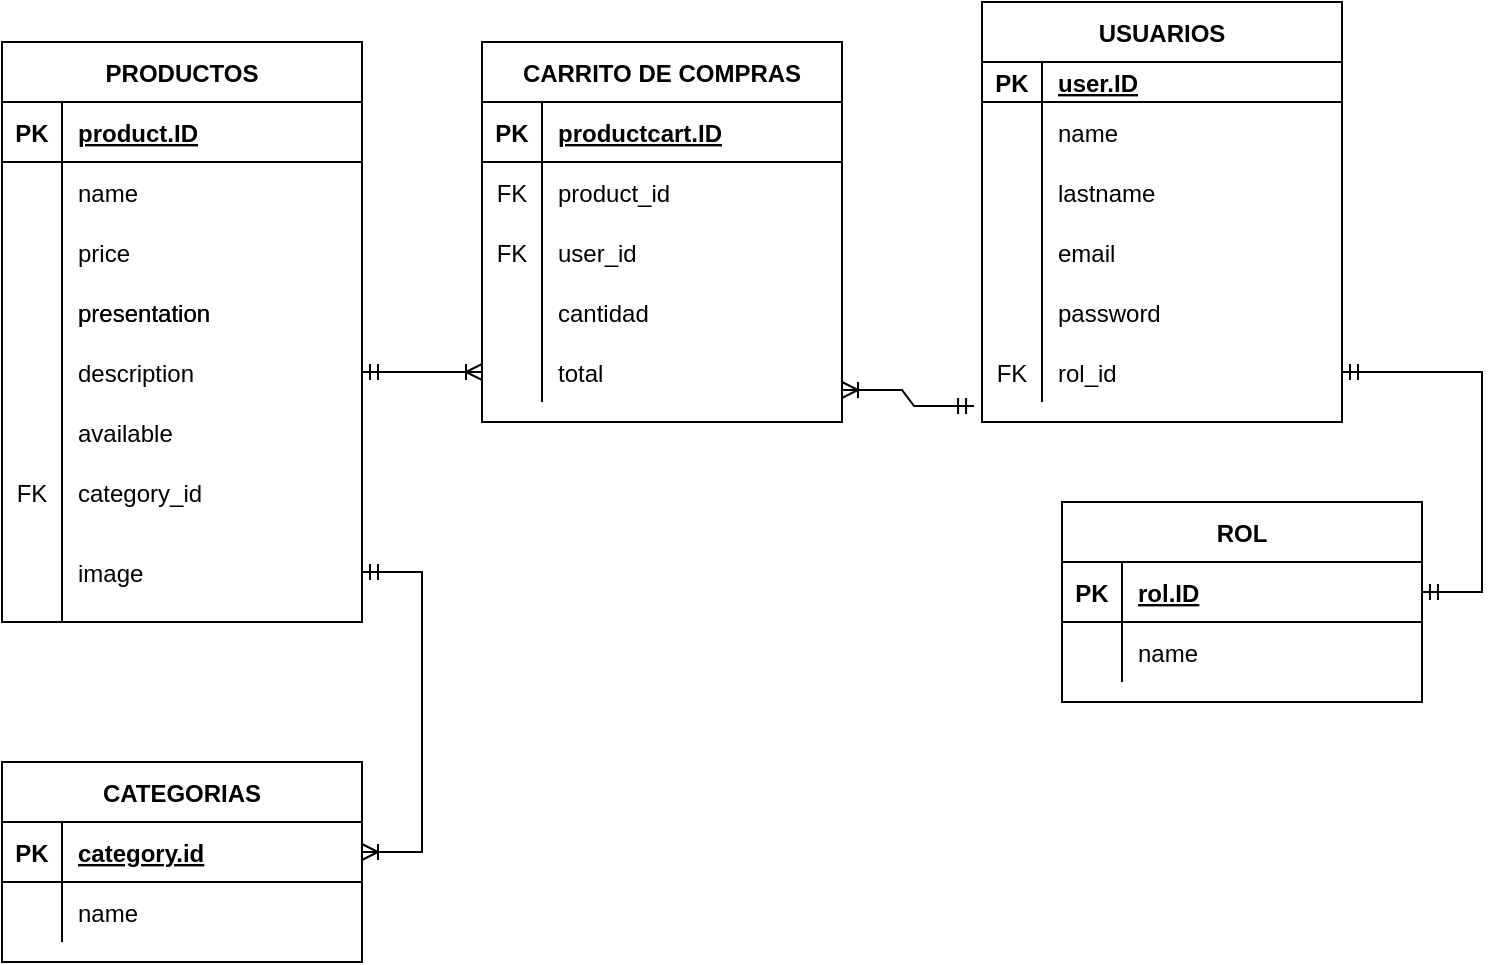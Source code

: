 <mxfile version="20.0.4" type="github">
  <diagram id="IZBgdlyddjeCFx5PPigN" name="Page-1">
    <mxGraphModel dx="868" dy="482" grid="1" gridSize="10" guides="1" tooltips="1" connect="1" arrows="1" fold="1" page="1" pageScale="1" pageWidth="827" pageHeight="1169" math="0" shadow="0">
      <root>
        <mxCell id="0" />
        <mxCell id="1" parent="0" />
        <mxCell id="s-Ymeiy-J0BRBuVU-5hb-1" value="CATEGORIAS" style="shape=table;startSize=30;container=1;collapsible=1;childLayout=tableLayout;fixedRows=1;rowLines=0;fontStyle=1;align=center;resizeLast=1;" vertex="1" parent="1">
          <mxGeometry x="90" y="420" width="180" height="100" as="geometry" />
        </mxCell>
        <mxCell id="s-Ymeiy-J0BRBuVU-5hb-2" value="" style="shape=tableRow;horizontal=0;startSize=0;swimlaneHead=0;swimlaneBody=0;fillColor=none;collapsible=0;dropTarget=0;points=[[0,0.5],[1,0.5]];portConstraint=eastwest;top=0;left=0;right=0;bottom=1;" vertex="1" parent="s-Ymeiy-J0BRBuVU-5hb-1">
          <mxGeometry y="30" width="180" height="30" as="geometry" />
        </mxCell>
        <mxCell id="s-Ymeiy-J0BRBuVU-5hb-3" value="PK" style="shape=partialRectangle;connectable=0;fillColor=none;top=0;left=0;bottom=0;right=0;fontStyle=1;overflow=hidden;" vertex="1" parent="s-Ymeiy-J0BRBuVU-5hb-2">
          <mxGeometry width="30" height="30" as="geometry">
            <mxRectangle width="30" height="30" as="alternateBounds" />
          </mxGeometry>
        </mxCell>
        <mxCell id="s-Ymeiy-J0BRBuVU-5hb-4" value="category.id" style="shape=partialRectangle;connectable=0;fillColor=none;top=0;left=0;bottom=0;right=0;align=left;spacingLeft=6;fontStyle=5;overflow=hidden;" vertex="1" parent="s-Ymeiy-J0BRBuVU-5hb-2">
          <mxGeometry x="30" width="150" height="30" as="geometry">
            <mxRectangle width="150" height="30" as="alternateBounds" />
          </mxGeometry>
        </mxCell>
        <mxCell id="s-Ymeiy-J0BRBuVU-5hb-5" value="" style="shape=tableRow;horizontal=0;startSize=0;swimlaneHead=0;swimlaneBody=0;fillColor=none;collapsible=0;dropTarget=0;points=[[0,0.5],[1,0.5]];portConstraint=eastwest;top=0;left=0;right=0;bottom=0;" vertex="1" parent="s-Ymeiy-J0BRBuVU-5hb-1">
          <mxGeometry y="60" width="180" height="30" as="geometry" />
        </mxCell>
        <mxCell id="s-Ymeiy-J0BRBuVU-5hb-6" value="" style="shape=partialRectangle;connectable=0;fillColor=none;top=0;left=0;bottom=0;right=0;editable=1;overflow=hidden;" vertex="1" parent="s-Ymeiy-J0BRBuVU-5hb-5">
          <mxGeometry width="30" height="30" as="geometry">
            <mxRectangle width="30" height="30" as="alternateBounds" />
          </mxGeometry>
        </mxCell>
        <mxCell id="s-Ymeiy-J0BRBuVU-5hb-7" value="name" style="shape=partialRectangle;connectable=0;fillColor=none;top=0;left=0;bottom=0;right=0;align=left;spacingLeft=6;overflow=hidden;" vertex="1" parent="s-Ymeiy-J0BRBuVU-5hb-5">
          <mxGeometry x="30" width="150" height="30" as="geometry">
            <mxRectangle width="150" height="30" as="alternateBounds" />
          </mxGeometry>
        </mxCell>
        <mxCell id="s-Ymeiy-J0BRBuVU-5hb-14" value="USUARIOS" style="shape=table;startSize=30;container=1;collapsible=1;childLayout=tableLayout;fixedRows=1;rowLines=0;fontStyle=1;align=center;resizeLast=1;" vertex="1" parent="1">
          <mxGeometry x="580" y="40" width="180" height="210" as="geometry" />
        </mxCell>
        <mxCell id="s-Ymeiy-J0BRBuVU-5hb-15" value="" style="shape=tableRow;horizontal=0;startSize=0;swimlaneHead=0;swimlaneBody=0;fillColor=none;collapsible=0;dropTarget=0;points=[[0,0.5],[1,0.5]];portConstraint=eastwest;top=0;left=0;right=0;bottom=1;" vertex="1" parent="s-Ymeiy-J0BRBuVU-5hb-14">
          <mxGeometry y="30" width="180" height="20" as="geometry" />
        </mxCell>
        <mxCell id="s-Ymeiy-J0BRBuVU-5hb-16" value="PK" style="shape=partialRectangle;connectable=0;fillColor=none;top=0;left=0;bottom=0;right=0;fontStyle=1;overflow=hidden;" vertex="1" parent="s-Ymeiy-J0BRBuVU-5hb-15">
          <mxGeometry width="30" height="20" as="geometry">
            <mxRectangle width="30" height="20" as="alternateBounds" />
          </mxGeometry>
        </mxCell>
        <mxCell id="s-Ymeiy-J0BRBuVU-5hb-17" value="user.ID" style="shape=partialRectangle;connectable=0;fillColor=none;top=0;left=0;bottom=0;right=0;align=left;spacingLeft=6;fontStyle=5;overflow=hidden;" vertex="1" parent="s-Ymeiy-J0BRBuVU-5hb-15">
          <mxGeometry x="30" width="150" height="20" as="geometry">
            <mxRectangle width="150" height="20" as="alternateBounds" />
          </mxGeometry>
        </mxCell>
        <mxCell id="s-Ymeiy-J0BRBuVU-5hb-18" value="" style="shape=tableRow;horizontal=0;startSize=0;swimlaneHead=0;swimlaneBody=0;fillColor=none;collapsible=0;dropTarget=0;points=[[0,0.5],[1,0.5]];portConstraint=eastwest;top=0;left=0;right=0;bottom=0;" vertex="1" parent="s-Ymeiy-J0BRBuVU-5hb-14">
          <mxGeometry y="50" width="180" height="30" as="geometry" />
        </mxCell>
        <mxCell id="s-Ymeiy-J0BRBuVU-5hb-19" value="" style="shape=partialRectangle;connectable=0;fillColor=none;top=0;left=0;bottom=0;right=0;editable=1;overflow=hidden;" vertex="1" parent="s-Ymeiy-J0BRBuVU-5hb-18">
          <mxGeometry width="30" height="30" as="geometry">
            <mxRectangle width="30" height="30" as="alternateBounds" />
          </mxGeometry>
        </mxCell>
        <mxCell id="s-Ymeiy-J0BRBuVU-5hb-20" value="name" style="shape=partialRectangle;connectable=0;fillColor=none;top=0;left=0;bottom=0;right=0;align=left;spacingLeft=6;overflow=hidden;" vertex="1" parent="s-Ymeiy-J0BRBuVU-5hb-18">
          <mxGeometry x="30" width="150" height="30" as="geometry">
            <mxRectangle width="150" height="30" as="alternateBounds" />
          </mxGeometry>
        </mxCell>
        <mxCell id="s-Ymeiy-J0BRBuVU-5hb-21" value="" style="shape=tableRow;horizontal=0;startSize=0;swimlaneHead=0;swimlaneBody=0;fillColor=none;collapsible=0;dropTarget=0;points=[[0,0.5],[1,0.5]];portConstraint=eastwest;top=0;left=0;right=0;bottom=0;" vertex="1" parent="s-Ymeiy-J0BRBuVU-5hb-14">
          <mxGeometry y="80" width="180" height="30" as="geometry" />
        </mxCell>
        <mxCell id="s-Ymeiy-J0BRBuVU-5hb-22" value="" style="shape=partialRectangle;connectable=0;fillColor=none;top=0;left=0;bottom=0;right=0;editable=1;overflow=hidden;" vertex="1" parent="s-Ymeiy-J0BRBuVU-5hb-21">
          <mxGeometry width="30" height="30" as="geometry">
            <mxRectangle width="30" height="30" as="alternateBounds" />
          </mxGeometry>
        </mxCell>
        <mxCell id="s-Ymeiy-J0BRBuVU-5hb-23" value="lastname" style="shape=partialRectangle;connectable=0;fillColor=none;top=0;left=0;bottom=0;right=0;align=left;spacingLeft=6;overflow=hidden;" vertex="1" parent="s-Ymeiy-J0BRBuVU-5hb-21">
          <mxGeometry x="30" width="150" height="30" as="geometry">
            <mxRectangle width="150" height="30" as="alternateBounds" />
          </mxGeometry>
        </mxCell>
        <mxCell id="s-Ymeiy-J0BRBuVU-5hb-24" value="" style="shape=tableRow;horizontal=0;startSize=0;swimlaneHead=0;swimlaneBody=0;fillColor=none;collapsible=0;dropTarget=0;points=[[0,0.5],[1,0.5]];portConstraint=eastwest;top=0;left=0;right=0;bottom=0;" vertex="1" parent="s-Ymeiy-J0BRBuVU-5hb-14">
          <mxGeometry y="110" width="180" height="30" as="geometry" />
        </mxCell>
        <mxCell id="s-Ymeiy-J0BRBuVU-5hb-25" value="" style="shape=partialRectangle;connectable=0;fillColor=none;top=0;left=0;bottom=0;right=0;editable=1;overflow=hidden;" vertex="1" parent="s-Ymeiy-J0BRBuVU-5hb-24">
          <mxGeometry width="30" height="30" as="geometry">
            <mxRectangle width="30" height="30" as="alternateBounds" />
          </mxGeometry>
        </mxCell>
        <mxCell id="s-Ymeiy-J0BRBuVU-5hb-26" value="email" style="shape=partialRectangle;connectable=0;fillColor=none;top=0;left=0;bottom=0;right=0;align=left;spacingLeft=6;overflow=hidden;" vertex="1" parent="s-Ymeiy-J0BRBuVU-5hb-24">
          <mxGeometry x="30" width="150" height="30" as="geometry">
            <mxRectangle width="150" height="30" as="alternateBounds" />
          </mxGeometry>
        </mxCell>
        <mxCell id="s-Ymeiy-J0BRBuVU-5hb-125" value="" style="shape=tableRow;horizontal=0;startSize=0;swimlaneHead=0;swimlaneBody=0;fillColor=none;collapsible=0;dropTarget=0;points=[[0,0.5],[1,0.5]];portConstraint=eastwest;top=0;left=0;right=0;bottom=0;" vertex="1" parent="s-Ymeiy-J0BRBuVU-5hb-14">
          <mxGeometry y="140" width="180" height="30" as="geometry" />
        </mxCell>
        <mxCell id="s-Ymeiy-J0BRBuVU-5hb-126" value="" style="shape=partialRectangle;connectable=0;fillColor=none;top=0;left=0;bottom=0;right=0;editable=1;overflow=hidden;" vertex="1" parent="s-Ymeiy-J0BRBuVU-5hb-125">
          <mxGeometry width="30" height="30" as="geometry">
            <mxRectangle width="30" height="30" as="alternateBounds" />
          </mxGeometry>
        </mxCell>
        <mxCell id="s-Ymeiy-J0BRBuVU-5hb-127" value="password" style="shape=partialRectangle;connectable=0;fillColor=none;top=0;left=0;bottom=0;right=0;align=left;spacingLeft=6;overflow=hidden;" vertex="1" parent="s-Ymeiy-J0BRBuVU-5hb-125">
          <mxGeometry x="30" width="150" height="30" as="geometry">
            <mxRectangle width="150" height="30" as="alternateBounds" />
          </mxGeometry>
        </mxCell>
        <mxCell id="s-Ymeiy-J0BRBuVU-5hb-57" value="" style="shape=tableRow;horizontal=0;startSize=0;swimlaneHead=0;swimlaneBody=0;fillColor=none;collapsible=0;dropTarget=0;points=[[0,0.5],[1,0.5]];portConstraint=eastwest;top=0;left=0;right=0;bottom=0;" vertex="1" parent="s-Ymeiy-J0BRBuVU-5hb-14">
          <mxGeometry y="170" width="180" height="30" as="geometry" />
        </mxCell>
        <mxCell id="s-Ymeiy-J0BRBuVU-5hb-58" value="FK" style="shape=partialRectangle;connectable=0;fillColor=none;top=0;left=0;bottom=0;right=0;editable=1;overflow=hidden;" vertex="1" parent="s-Ymeiy-J0BRBuVU-5hb-57">
          <mxGeometry width="30" height="30" as="geometry">
            <mxRectangle width="30" height="30" as="alternateBounds" />
          </mxGeometry>
        </mxCell>
        <mxCell id="s-Ymeiy-J0BRBuVU-5hb-59" value="rol_id" style="shape=partialRectangle;connectable=0;fillColor=none;top=0;left=0;bottom=0;right=0;align=left;spacingLeft=6;overflow=hidden;" vertex="1" parent="s-Ymeiy-J0BRBuVU-5hb-57">
          <mxGeometry x="30" width="150" height="30" as="geometry">
            <mxRectangle width="150" height="30" as="alternateBounds" />
          </mxGeometry>
        </mxCell>
        <mxCell id="s-Ymeiy-J0BRBuVU-5hb-27" value="PRODUCTOS" style="shape=table;startSize=30;container=1;collapsible=1;childLayout=tableLayout;fixedRows=1;rowLines=0;fontStyle=1;align=center;resizeLast=1;" vertex="1" parent="1">
          <mxGeometry x="90" y="60" width="180" height="290" as="geometry" />
        </mxCell>
        <mxCell id="s-Ymeiy-J0BRBuVU-5hb-28" value="" style="shape=tableRow;horizontal=0;startSize=0;swimlaneHead=0;swimlaneBody=0;fillColor=none;collapsible=0;dropTarget=0;points=[[0,0.5],[1,0.5]];portConstraint=eastwest;top=0;left=0;right=0;bottom=1;" vertex="1" parent="s-Ymeiy-J0BRBuVU-5hb-27">
          <mxGeometry y="30" width="180" height="30" as="geometry" />
        </mxCell>
        <mxCell id="s-Ymeiy-J0BRBuVU-5hb-29" value="PK" style="shape=partialRectangle;connectable=0;fillColor=none;top=0;left=0;bottom=0;right=0;fontStyle=1;overflow=hidden;" vertex="1" parent="s-Ymeiy-J0BRBuVU-5hb-28">
          <mxGeometry width="30" height="30" as="geometry">
            <mxRectangle width="30" height="30" as="alternateBounds" />
          </mxGeometry>
        </mxCell>
        <mxCell id="s-Ymeiy-J0BRBuVU-5hb-30" value="product.ID" style="shape=partialRectangle;connectable=0;fillColor=none;top=0;left=0;bottom=0;right=0;align=left;spacingLeft=6;fontStyle=5;overflow=hidden;" vertex="1" parent="s-Ymeiy-J0BRBuVU-5hb-28">
          <mxGeometry x="30" width="150" height="30" as="geometry">
            <mxRectangle width="150" height="30" as="alternateBounds" />
          </mxGeometry>
        </mxCell>
        <mxCell id="s-Ymeiy-J0BRBuVU-5hb-31" value="" style="shape=tableRow;horizontal=0;startSize=0;swimlaneHead=0;swimlaneBody=0;fillColor=none;collapsible=0;dropTarget=0;points=[[0,0.5],[1,0.5]];portConstraint=eastwest;top=0;left=0;right=0;bottom=0;" vertex="1" parent="s-Ymeiy-J0BRBuVU-5hb-27">
          <mxGeometry y="60" width="180" height="30" as="geometry" />
        </mxCell>
        <mxCell id="s-Ymeiy-J0BRBuVU-5hb-32" value="" style="shape=partialRectangle;connectable=0;fillColor=none;top=0;left=0;bottom=0;right=0;editable=1;overflow=hidden;" vertex="1" parent="s-Ymeiy-J0BRBuVU-5hb-31">
          <mxGeometry width="30" height="30" as="geometry">
            <mxRectangle width="30" height="30" as="alternateBounds" />
          </mxGeometry>
        </mxCell>
        <mxCell id="s-Ymeiy-J0BRBuVU-5hb-33" value="name" style="shape=partialRectangle;connectable=0;fillColor=none;top=0;left=0;bottom=0;right=0;align=left;spacingLeft=6;overflow=hidden;" vertex="1" parent="s-Ymeiy-J0BRBuVU-5hb-31">
          <mxGeometry x="30" width="150" height="30" as="geometry">
            <mxRectangle width="150" height="30" as="alternateBounds" />
          </mxGeometry>
        </mxCell>
        <mxCell id="s-Ymeiy-J0BRBuVU-5hb-34" value="" style="shape=tableRow;horizontal=0;startSize=0;swimlaneHead=0;swimlaneBody=0;fillColor=none;collapsible=0;dropTarget=0;points=[[0,0.5],[1,0.5]];portConstraint=eastwest;top=0;left=0;right=0;bottom=0;" vertex="1" parent="s-Ymeiy-J0BRBuVU-5hb-27">
          <mxGeometry y="90" width="180" height="30" as="geometry" />
        </mxCell>
        <mxCell id="s-Ymeiy-J0BRBuVU-5hb-35" value="" style="shape=partialRectangle;connectable=0;fillColor=none;top=0;left=0;bottom=0;right=0;editable=1;overflow=hidden;" vertex="1" parent="s-Ymeiy-J0BRBuVU-5hb-34">
          <mxGeometry width="30" height="30" as="geometry">
            <mxRectangle width="30" height="30" as="alternateBounds" />
          </mxGeometry>
        </mxCell>
        <mxCell id="s-Ymeiy-J0BRBuVU-5hb-36" value="price" style="shape=partialRectangle;connectable=0;fillColor=none;top=0;left=0;bottom=0;right=0;align=left;spacingLeft=6;overflow=hidden;" vertex="1" parent="s-Ymeiy-J0BRBuVU-5hb-34">
          <mxGeometry x="30" width="150" height="30" as="geometry">
            <mxRectangle width="150" height="30" as="alternateBounds" />
          </mxGeometry>
        </mxCell>
        <mxCell id="s-Ymeiy-J0BRBuVU-5hb-42" value="" style="shape=tableRow;horizontal=0;startSize=0;swimlaneHead=0;swimlaneBody=0;fillColor=none;collapsible=0;dropTarget=0;points=[[0,0.5],[1,0.5]];portConstraint=eastwest;top=0;left=0;right=0;bottom=0;" vertex="1" parent="s-Ymeiy-J0BRBuVU-5hb-27">
          <mxGeometry y="120" width="180" height="30" as="geometry" />
        </mxCell>
        <mxCell id="s-Ymeiy-J0BRBuVU-5hb-43" value="" style="shape=partialRectangle;connectable=0;fillColor=none;top=0;left=0;bottom=0;right=0;editable=1;overflow=hidden;" vertex="1" parent="s-Ymeiy-J0BRBuVU-5hb-42">
          <mxGeometry width="30" height="30" as="geometry">
            <mxRectangle width="30" height="30" as="alternateBounds" />
          </mxGeometry>
        </mxCell>
        <mxCell id="s-Ymeiy-J0BRBuVU-5hb-44" value="presentation" style="shape=partialRectangle;connectable=0;fillColor=none;top=0;left=0;bottom=0;right=0;align=left;spacingLeft=6;overflow=hidden;" vertex="1" parent="s-Ymeiy-J0BRBuVU-5hb-42">
          <mxGeometry x="30" width="150" height="30" as="geometry">
            <mxRectangle width="150" height="30" as="alternateBounds" />
          </mxGeometry>
        </mxCell>
        <mxCell id="s-Ymeiy-J0BRBuVU-5hb-45" value="" style="shape=tableRow;horizontal=0;startSize=0;swimlaneHead=0;swimlaneBody=0;fillColor=none;collapsible=0;dropTarget=0;points=[[0,0.5],[1,0.5]];portConstraint=eastwest;top=0;left=0;right=0;bottom=0;" vertex="1" parent="s-Ymeiy-J0BRBuVU-5hb-27">
          <mxGeometry y="150" width="180" height="30" as="geometry" />
        </mxCell>
        <mxCell id="s-Ymeiy-J0BRBuVU-5hb-46" value="" style="shape=partialRectangle;connectable=0;fillColor=none;top=0;left=0;bottom=0;right=0;editable=1;overflow=hidden;" vertex="1" parent="s-Ymeiy-J0BRBuVU-5hb-45">
          <mxGeometry width="30" height="30" as="geometry">
            <mxRectangle width="30" height="30" as="alternateBounds" />
          </mxGeometry>
        </mxCell>
        <mxCell id="s-Ymeiy-J0BRBuVU-5hb-47" value="description" style="shape=partialRectangle;connectable=0;fillColor=none;top=0;left=0;bottom=0;right=0;align=left;spacingLeft=6;overflow=hidden;" vertex="1" parent="s-Ymeiy-J0BRBuVU-5hb-45">
          <mxGeometry x="30" width="150" height="30" as="geometry">
            <mxRectangle width="150" height="30" as="alternateBounds" />
          </mxGeometry>
        </mxCell>
        <mxCell id="s-Ymeiy-J0BRBuVU-5hb-48" value="" style="shape=tableRow;horizontal=0;startSize=0;swimlaneHead=0;swimlaneBody=0;fillColor=none;collapsible=0;dropTarget=0;points=[[0,0.5],[1,0.5]];portConstraint=eastwest;top=0;left=0;right=0;bottom=0;" vertex="1" parent="s-Ymeiy-J0BRBuVU-5hb-27">
          <mxGeometry y="180" width="180" height="30" as="geometry" />
        </mxCell>
        <mxCell id="s-Ymeiy-J0BRBuVU-5hb-49" value="" style="shape=partialRectangle;connectable=0;fillColor=none;top=0;left=0;bottom=0;right=0;editable=1;overflow=hidden;" vertex="1" parent="s-Ymeiy-J0BRBuVU-5hb-48">
          <mxGeometry width="30" height="30" as="geometry">
            <mxRectangle width="30" height="30" as="alternateBounds" />
          </mxGeometry>
        </mxCell>
        <mxCell id="s-Ymeiy-J0BRBuVU-5hb-50" value="available" style="shape=partialRectangle;connectable=0;fillColor=none;top=0;left=0;bottom=0;right=0;align=left;spacingLeft=6;overflow=hidden;" vertex="1" parent="s-Ymeiy-J0BRBuVU-5hb-48">
          <mxGeometry x="30" width="150" height="30" as="geometry">
            <mxRectangle width="150" height="30" as="alternateBounds" />
          </mxGeometry>
        </mxCell>
        <mxCell id="s-Ymeiy-J0BRBuVU-5hb-54" value="" style="shape=tableRow;horizontal=0;startSize=0;swimlaneHead=0;swimlaneBody=0;fillColor=none;collapsible=0;dropTarget=0;points=[[0,0.5],[1,0.5]];portConstraint=eastwest;top=0;left=0;right=0;bottom=0;" vertex="1" parent="s-Ymeiy-J0BRBuVU-5hb-27">
          <mxGeometry y="210" width="180" height="30" as="geometry" />
        </mxCell>
        <mxCell id="s-Ymeiy-J0BRBuVU-5hb-55" value="FK" style="shape=partialRectangle;connectable=0;fillColor=none;top=0;left=0;bottom=0;right=0;editable=1;overflow=hidden;" vertex="1" parent="s-Ymeiy-J0BRBuVU-5hb-54">
          <mxGeometry width="30" height="30" as="geometry">
            <mxRectangle width="30" height="30" as="alternateBounds" />
          </mxGeometry>
        </mxCell>
        <mxCell id="s-Ymeiy-J0BRBuVU-5hb-56" value="category_id" style="shape=partialRectangle;connectable=0;fillColor=none;top=0;left=0;bottom=0;right=0;align=left;spacingLeft=6;overflow=hidden;" vertex="1" parent="s-Ymeiy-J0BRBuVU-5hb-54">
          <mxGeometry x="30" width="150" height="30" as="geometry">
            <mxRectangle width="150" height="30" as="alternateBounds" />
          </mxGeometry>
        </mxCell>
        <mxCell id="s-Ymeiy-J0BRBuVU-5hb-51" value="" style="shape=tableRow;horizontal=0;startSize=0;swimlaneHead=0;swimlaneBody=0;fillColor=none;collapsible=0;dropTarget=0;points=[[0,0.5],[1,0.5]];portConstraint=eastwest;top=0;left=0;right=0;bottom=0;" vertex="1" parent="s-Ymeiy-J0BRBuVU-5hb-27">
          <mxGeometry y="240" width="180" height="50" as="geometry" />
        </mxCell>
        <mxCell id="s-Ymeiy-J0BRBuVU-5hb-52" value="" style="shape=partialRectangle;connectable=0;fillColor=none;top=0;left=0;bottom=0;right=0;editable=1;overflow=hidden;" vertex="1" parent="s-Ymeiy-J0BRBuVU-5hb-51">
          <mxGeometry width="30" height="50" as="geometry">
            <mxRectangle width="30" height="50" as="alternateBounds" />
          </mxGeometry>
        </mxCell>
        <mxCell id="s-Ymeiy-J0BRBuVU-5hb-53" value="image" style="shape=partialRectangle;connectable=0;fillColor=none;top=0;left=0;bottom=0;right=0;align=left;spacingLeft=6;overflow=hidden;" vertex="1" parent="s-Ymeiy-J0BRBuVU-5hb-51">
          <mxGeometry x="30" width="150" height="50" as="geometry">
            <mxRectangle width="150" height="50" as="alternateBounds" />
          </mxGeometry>
        </mxCell>
        <mxCell id="s-Ymeiy-J0BRBuVU-5hb-40" value="presentation" style="shape=partialRectangle;connectable=0;fillColor=none;top=0;left=0;bottom=0;right=0;align=left;spacingLeft=6;overflow=hidden;" vertex="1" parent="1">
          <mxGeometry x="120" y="180" width="150" height="30" as="geometry">
            <mxRectangle width="150" height="30" as="alternateBounds" />
          </mxGeometry>
        </mxCell>
        <mxCell id="s-Ymeiy-J0BRBuVU-5hb-61" value="" style="edgeStyle=entityRelationEdgeStyle;fontSize=12;html=1;endArrow=ERoneToMany;startArrow=ERmandOne;rounded=0;exitX=1;exitY=0.5;exitDx=0;exitDy=0;entryX=1;entryY=0.5;entryDx=0;entryDy=0;" edge="1" parent="1" source="s-Ymeiy-J0BRBuVU-5hb-51" target="s-Ymeiy-J0BRBuVU-5hb-2">
          <mxGeometry width="100" height="100" relative="1" as="geometry">
            <mxPoint x="200" y="350" as="sourcePoint" />
            <mxPoint x="80" y="460" as="targetPoint" />
          </mxGeometry>
        </mxCell>
        <mxCell id="s-Ymeiy-J0BRBuVU-5hb-62" value="CARRITO DE COMPRAS" style="shape=table;startSize=30;container=1;collapsible=1;childLayout=tableLayout;fixedRows=1;rowLines=0;fontStyle=1;align=center;resizeLast=1;" vertex="1" parent="1">
          <mxGeometry x="330" y="60" width="180" height="190" as="geometry" />
        </mxCell>
        <mxCell id="s-Ymeiy-J0BRBuVU-5hb-63" value="" style="shape=tableRow;horizontal=0;startSize=0;swimlaneHead=0;swimlaneBody=0;fillColor=none;collapsible=0;dropTarget=0;points=[[0,0.5],[1,0.5]];portConstraint=eastwest;top=0;left=0;right=0;bottom=1;" vertex="1" parent="s-Ymeiy-J0BRBuVU-5hb-62">
          <mxGeometry y="30" width="180" height="30" as="geometry" />
        </mxCell>
        <mxCell id="s-Ymeiy-J0BRBuVU-5hb-64" value="PK" style="shape=partialRectangle;connectable=0;fillColor=none;top=0;left=0;bottom=0;right=0;fontStyle=1;overflow=hidden;" vertex="1" parent="s-Ymeiy-J0BRBuVU-5hb-63">
          <mxGeometry width="30" height="30" as="geometry">
            <mxRectangle width="30" height="30" as="alternateBounds" />
          </mxGeometry>
        </mxCell>
        <mxCell id="s-Ymeiy-J0BRBuVU-5hb-65" value="productcart.ID" style="shape=partialRectangle;connectable=0;fillColor=none;top=0;left=0;bottom=0;right=0;align=left;spacingLeft=6;fontStyle=5;overflow=hidden;" vertex="1" parent="s-Ymeiy-J0BRBuVU-5hb-63">
          <mxGeometry x="30" width="150" height="30" as="geometry">
            <mxRectangle width="150" height="30" as="alternateBounds" />
          </mxGeometry>
        </mxCell>
        <mxCell id="s-Ymeiy-J0BRBuVU-5hb-66" value="" style="shape=tableRow;horizontal=0;startSize=0;swimlaneHead=0;swimlaneBody=0;fillColor=none;collapsible=0;dropTarget=0;points=[[0,0.5],[1,0.5]];portConstraint=eastwest;top=0;left=0;right=0;bottom=0;" vertex="1" parent="s-Ymeiy-J0BRBuVU-5hb-62">
          <mxGeometry y="60" width="180" height="30" as="geometry" />
        </mxCell>
        <mxCell id="s-Ymeiy-J0BRBuVU-5hb-67" value="FK" style="shape=partialRectangle;connectable=0;fillColor=none;top=0;left=0;bottom=0;right=0;editable=1;overflow=hidden;" vertex="1" parent="s-Ymeiy-J0BRBuVU-5hb-66">
          <mxGeometry width="30" height="30" as="geometry">
            <mxRectangle width="30" height="30" as="alternateBounds" />
          </mxGeometry>
        </mxCell>
        <mxCell id="s-Ymeiy-J0BRBuVU-5hb-68" value="product_id" style="shape=partialRectangle;connectable=0;fillColor=none;top=0;left=0;bottom=0;right=0;align=left;spacingLeft=6;overflow=hidden;" vertex="1" parent="s-Ymeiy-J0BRBuVU-5hb-66">
          <mxGeometry x="30" width="150" height="30" as="geometry">
            <mxRectangle width="150" height="30" as="alternateBounds" />
          </mxGeometry>
        </mxCell>
        <mxCell id="s-Ymeiy-J0BRBuVU-5hb-69" value="" style="shape=tableRow;horizontal=0;startSize=0;swimlaneHead=0;swimlaneBody=0;fillColor=none;collapsible=0;dropTarget=0;points=[[0,0.5],[1,0.5]];portConstraint=eastwest;top=0;left=0;right=0;bottom=0;" vertex="1" parent="s-Ymeiy-J0BRBuVU-5hb-62">
          <mxGeometry y="90" width="180" height="30" as="geometry" />
        </mxCell>
        <mxCell id="s-Ymeiy-J0BRBuVU-5hb-70" value="FK" style="shape=partialRectangle;connectable=0;fillColor=none;top=0;left=0;bottom=0;right=0;editable=1;overflow=hidden;" vertex="1" parent="s-Ymeiy-J0BRBuVU-5hb-69">
          <mxGeometry width="30" height="30" as="geometry">
            <mxRectangle width="30" height="30" as="alternateBounds" />
          </mxGeometry>
        </mxCell>
        <mxCell id="s-Ymeiy-J0BRBuVU-5hb-71" value="user_id" style="shape=partialRectangle;connectable=0;fillColor=none;top=0;left=0;bottom=0;right=0;align=left;spacingLeft=6;overflow=hidden;" vertex="1" parent="s-Ymeiy-J0BRBuVU-5hb-69">
          <mxGeometry x="30" width="150" height="30" as="geometry">
            <mxRectangle width="150" height="30" as="alternateBounds" />
          </mxGeometry>
        </mxCell>
        <mxCell id="s-Ymeiy-J0BRBuVU-5hb-72" value="" style="shape=tableRow;horizontal=0;startSize=0;swimlaneHead=0;swimlaneBody=0;fillColor=none;collapsible=0;dropTarget=0;points=[[0,0.5],[1,0.5]];portConstraint=eastwest;top=0;left=0;right=0;bottom=0;" vertex="1" parent="s-Ymeiy-J0BRBuVU-5hb-62">
          <mxGeometry y="120" width="180" height="30" as="geometry" />
        </mxCell>
        <mxCell id="s-Ymeiy-J0BRBuVU-5hb-73" value="" style="shape=partialRectangle;connectable=0;fillColor=none;top=0;left=0;bottom=0;right=0;editable=1;overflow=hidden;" vertex="1" parent="s-Ymeiy-J0BRBuVU-5hb-72">
          <mxGeometry width="30" height="30" as="geometry">
            <mxRectangle width="30" height="30" as="alternateBounds" />
          </mxGeometry>
        </mxCell>
        <mxCell id="s-Ymeiy-J0BRBuVU-5hb-74" value="cantidad" style="shape=partialRectangle;connectable=0;fillColor=none;top=0;left=0;bottom=0;right=0;align=left;spacingLeft=6;overflow=hidden;" vertex="1" parent="s-Ymeiy-J0BRBuVU-5hb-72">
          <mxGeometry x="30" width="150" height="30" as="geometry">
            <mxRectangle width="150" height="30" as="alternateBounds" />
          </mxGeometry>
        </mxCell>
        <mxCell id="s-Ymeiy-J0BRBuVU-5hb-88" value="" style="shape=tableRow;horizontal=0;startSize=0;swimlaneHead=0;swimlaneBody=0;fillColor=none;collapsible=0;dropTarget=0;points=[[0,0.5],[1,0.5]];portConstraint=eastwest;top=0;left=0;right=0;bottom=0;" vertex="1" parent="s-Ymeiy-J0BRBuVU-5hb-62">
          <mxGeometry y="150" width="180" height="30" as="geometry" />
        </mxCell>
        <mxCell id="s-Ymeiy-J0BRBuVU-5hb-89" value="" style="shape=partialRectangle;connectable=0;fillColor=none;top=0;left=0;bottom=0;right=0;editable=1;overflow=hidden;" vertex="1" parent="s-Ymeiy-J0BRBuVU-5hb-88">
          <mxGeometry width="30" height="30" as="geometry">
            <mxRectangle width="30" height="30" as="alternateBounds" />
          </mxGeometry>
        </mxCell>
        <mxCell id="s-Ymeiy-J0BRBuVU-5hb-90" value="total" style="shape=partialRectangle;connectable=0;fillColor=none;top=0;left=0;bottom=0;right=0;align=left;spacingLeft=6;overflow=hidden;" vertex="1" parent="s-Ymeiy-J0BRBuVU-5hb-88">
          <mxGeometry x="30" width="150" height="30" as="geometry">
            <mxRectangle width="150" height="30" as="alternateBounds" />
          </mxGeometry>
        </mxCell>
        <mxCell id="s-Ymeiy-J0BRBuVU-5hb-93" value="" style="edgeStyle=entityRelationEdgeStyle;fontSize=12;html=1;endArrow=ERoneToMany;startArrow=ERmandOne;rounded=0;exitX=1;exitY=0.5;exitDx=0;exitDy=0;entryX=0;entryY=0.5;entryDx=0;entryDy=0;" edge="1" parent="1" source="s-Ymeiy-J0BRBuVU-5hb-45" target="s-Ymeiy-J0BRBuVU-5hb-88">
          <mxGeometry width="100" height="100" relative="1" as="geometry">
            <mxPoint x="360" y="290" as="sourcePoint" />
            <mxPoint x="320" y="225" as="targetPoint" />
          </mxGeometry>
        </mxCell>
        <mxCell id="s-Ymeiy-J0BRBuVU-5hb-94" value="" style="edgeStyle=entityRelationEdgeStyle;fontSize=12;html=1;endArrow=ERoneToMany;startArrow=ERmandOne;rounded=0;labelPosition=center;verticalLabelPosition=top;align=center;verticalAlign=bottom;entryX=1;entryY=0.8;entryDx=0;entryDy=0;entryPerimeter=0;exitX=-0.022;exitY=1.067;exitDx=0;exitDy=0;exitPerimeter=0;" edge="1" parent="1" source="s-Ymeiy-J0BRBuVU-5hb-57" target="s-Ymeiy-J0BRBuVU-5hb-88">
          <mxGeometry width="100" height="100" relative="1" as="geometry">
            <mxPoint x="580" y="290" as="sourcePoint" />
            <mxPoint x="710" y="350" as="targetPoint" />
          </mxGeometry>
        </mxCell>
        <mxCell id="s-Ymeiy-J0BRBuVU-5hb-95" value="ROL" style="shape=table;startSize=30;container=1;collapsible=1;childLayout=tableLayout;fixedRows=1;rowLines=0;fontStyle=1;align=center;resizeLast=1;" vertex="1" parent="1">
          <mxGeometry x="620" y="290" width="180" height="100" as="geometry" />
        </mxCell>
        <mxCell id="s-Ymeiy-J0BRBuVU-5hb-96" value="" style="shape=tableRow;horizontal=0;startSize=0;swimlaneHead=0;swimlaneBody=0;fillColor=none;collapsible=0;dropTarget=0;points=[[0,0.5],[1,0.5]];portConstraint=eastwest;top=0;left=0;right=0;bottom=1;" vertex="1" parent="s-Ymeiy-J0BRBuVU-5hb-95">
          <mxGeometry y="30" width="180" height="30" as="geometry" />
        </mxCell>
        <mxCell id="s-Ymeiy-J0BRBuVU-5hb-97" value="PK" style="shape=partialRectangle;connectable=0;fillColor=none;top=0;left=0;bottom=0;right=0;fontStyle=1;overflow=hidden;" vertex="1" parent="s-Ymeiy-J0BRBuVU-5hb-96">
          <mxGeometry width="30" height="30" as="geometry">
            <mxRectangle width="30" height="30" as="alternateBounds" />
          </mxGeometry>
        </mxCell>
        <mxCell id="s-Ymeiy-J0BRBuVU-5hb-98" value="rol.ID" style="shape=partialRectangle;connectable=0;fillColor=none;top=0;left=0;bottom=0;right=0;align=left;spacingLeft=6;fontStyle=5;overflow=hidden;" vertex="1" parent="s-Ymeiy-J0BRBuVU-5hb-96">
          <mxGeometry x="30" width="150" height="30" as="geometry">
            <mxRectangle width="150" height="30" as="alternateBounds" />
          </mxGeometry>
        </mxCell>
        <mxCell id="s-Ymeiy-J0BRBuVU-5hb-99" value="" style="shape=tableRow;horizontal=0;startSize=0;swimlaneHead=0;swimlaneBody=0;fillColor=none;collapsible=0;dropTarget=0;points=[[0,0.5],[1,0.5]];portConstraint=eastwest;top=0;left=0;right=0;bottom=0;" vertex="1" parent="s-Ymeiy-J0BRBuVU-5hb-95">
          <mxGeometry y="60" width="180" height="30" as="geometry" />
        </mxCell>
        <mxCell id="s-Ymeiy-J0BRBuVU-5hb-100" value="" style="shape=partialRectangle;connectable=0;fillColor=none;top=0;left=0;bottom=0;right=0;editable=1;overflow=hidden;" vertex="1" parent="s-Ymeiy-J0BRBuVU-5hb-99">
          <mxGeometry width="30" height="30" as="geometry">
            <mxRectangle width="30" height="30" as="alternateBounds" />
          </mxGeometry>
        </mxCell>
        <mxCell id="s-Ymeiy-J0BRBuVU-5hb-101" value="name" style="shape=partialRectangle;connectable=0;fillColor=none;top=0;left=0;bottom=0;right=0;align=left;spacingLeft=6;overflow=hidden;" vertex="1" parent="s-Ymeiy-J0BRBuVU-5hb-99">
          <mxGeometry x="30" width="150" height="30" as="geometry">
            <mxRectangle width="150" height="30" as="alternateBounds" />
          </mxGeometry>
        </mxCell>
        <mxCell id="s-Ymeiy-J0BRBuVU-5hb-108" value="" style="edgeStyle=entityRelationEdgeStyle;fontSize=12;html=1;endArrow=ERmandOne;startArrow=ERmandOne;rounded=0;entryX=1;entryY=0.5;entryDx=0;entryDy=0;" edge="1" parent="1" source="s-Ymeiy-J0BRBuVU-5hb-96" target="s-Ymeiy-J0BRBuVU-5hb-57">
          <mxGeometry width="100" height="100" relative="1" as="geometry">
            <mxPoint x="689.92" y="366" as="sourcePoint" />
            <mxPoint x="294.92" y="416" as="targetPoint" />
          </mxGeometry>
        </mxCell>
      </root>
    </mxGraphModel>
  </diagram>
</mxfile>
